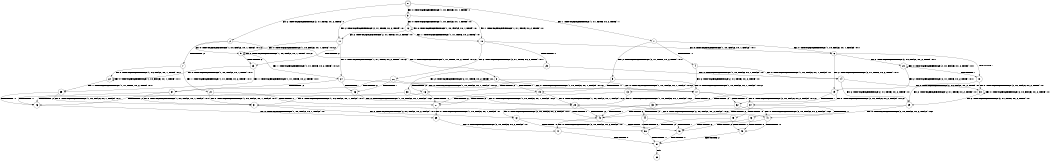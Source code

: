 digraph BCG {
size = "7, 10.5";
center = TRUE;
node [shape = circle];
0 [peripheries = 2];
0 -> 1 [label = "EX !1 !ATOMIC_EXCH_BRANCH (1, +1, TRUE, +0, 2, TRUE) !::"];
0 -> 2 [label = "EX !2 !ATOMIC_EXCH_BRANCH (2, +1, TRUE, +0, 2, TRUE) !::"];
0 -> 3 [label = "EX !0 !ATOMIC_EXCH_BRANCH (1, +0, FALSE, +0, 1, TRUE) !::"];
1 -> 4 [label = "TERMINATE !1"];
1 -> 5 [label = "EX !2 !ATOMIC_EXCH_BRANCH (2, +1, TRUE, +0, 2, TRUE) !:0:1:"];
1 -> 6 [label = "EX !0 !ATOMIC_EXCH_BRANCH (1, +0, FALSE, +0, 1, FALSE) !:0:1:"];
2 -> 7 [label = "TERMINATE !2"];
2 -> 8 [label = "EX !1 !ATOMIC_EXCH_BRANCH (1, +1, TRUE, +0, 2, TRUE) !:0:1:2:"];
2 -> 9 [label = "EX !0 !ATOMIC_EXCH_BRANCH (1, +0, FALSE, +0, 1, TRUE) !:0:1:2:"];
3 -> 10 [label = "EX !1 !ATOMIC_EXCH_BRANCH (1, +1, TRUE, +0, 2, TRUE) !:0:"];
3 -> 11 [label = "EX !2 !ATOMIC_EXCH_BRANCH (2, +1, TRUE, +0, 2, TRUE) !:0:"];
3 -> 12 [label = "EX !0 !ATOMIC_EXCH_BRANCH (1, +0, FALSE, +0, 1, TRUE) !:0:"];
4 -> 13 [label = "EX !2 !ATOMIC_EXCH_BRANCH (2, +1, TRUE, +0, 2, TRUE) !:0:"];
4 -> 14 [label = "EX !0 !ATOMIC_EXCH_BRANCH (1, +0, FALSE, +0, 1, FALSE) !:0:"];
5 -> 15 [label = "TERMINATE !1"];
5 -> 16 [label = "TERMINATE !2"];
5 -> 17 [label = "EX !0 !ATOMIC_EXCH_BRANCH (1, +0, FALSE, +0, 1, FALSE) !:0:1:2:"];
6 -> 18 [label = "TERMINATE !1"];
6 -> 19 [label = "EX !2 !ATOMIC_EXCH_BRANCH (2, +1, TRUE, +0, 2, TRUE) !:0:1:"];
6 -> 20 [label = "EX !0 !ATOMIC_EXCH_BRANCH (2, +0, FALSE, +0, 2, TRUE) !:0:1:"];
7 -> 21 [label = "EX !1 !ATOMIC_EXCH_BRANCH (1, +1, TRUE, +0, 2, TRUE) !:0:1:"];
7 -> 22 [label = "EX !0 !ATOMIC_EXCH_BRANCH (1, +0, FALSE, +0, 1, TRUE) !:0:1:"];
8 -> 15 [label = "TERMINATE !1"];
8 -> 16 [label = "TERMINATE !2"];
8 -> 17 [label = "EX !0 !ATOMIC_EXCH_BRANCH (1, +0, FALSE, +0, 1, FALSE) !:0:1:2:"];
9 -> 23 [label = "TERMINATE !2"];
9 -> 24 [label = "EX !1 !ATOMIC_EXCH_BRANCH (1, +1, TRUE, +0, 2, TRUE) !:0:1:2:"];
9 -> 9 [label = "EX !0 !ATOMIC_EXCH_BRANCH (1, +0, FALSE, +0, 1, TRUE) !:0:1:2:"];
10 -> 25 [label = "TERMINATE !1"];
10 -> 26 [label = "EX !2 !ATOMIC_EXCH_BRANCH (2, +1, TRUE, +0, 2, TRUE) !:0:1:"];
10 -> 6 [label = "EX !0 !ATOMIC_EXCH_BRANCH (1, +0, FALSE, +0, 1, FALSE) !:0:1:"];
11 -> 23 [label = "TERMINATE !2"];
11 -> 24 [label = "EX !1 !ATOMIC_EXCH_BRANCH (1, +1, TRUE, +0, 2, TRUE) !:0:1:2:"];
11 -> 9 [label = "EX !0 !ATOMIC_EXCH_BRANCH (1, +0, FALSE, +0, 1, TRUE) !:0:1:2:"];
12 -> 10 [label = "EX !1 !ATOMIC_EXCH_BRANCH (1, +1, TRUE, +0, 2, TRUE) !:0:"];
12 -> 11 [label = "EX !2 !ATOMIC_EXCH_BRANCH (2, +1, TRUE, +0, 2, TRUE) !:0:"];
12 -> 12 [label = "EX !0 !ATOMIC_EXCH_BRANCH (1, +0, FALSE, +0, 1, TRUE) !:0:"];
13 -> 27 [label = "TERMINATE !2"];
13 -> 28 [label = "EX !0 !ATOMIC_EXCH_BRANCH (1, +0, FALSE, +0, 1, FALSE) !:0:2:"];
14 -> 29 [label = "EX !2 !ATOMIC_EXCH_BRANCH (2, +1, TRUE, +0, 2, TRUE) !:0:"];
14 -> 30 [label = "EX !0 !ATOMIC_EXCH_BRANCH (2, +0, FALSE, +0, 2, TRUE) !:0:"];
15 -> 27 [label = "TERMINATE !2"];
15 -> 28 [label = "EX !0 !ATOMIC_EXCH_BRANCH (1, +0, FALSE, +0, 1, FALSE) !:0:2:"];
16 -> 27 [label = "TERMINATE !1"];
16 -> 31 [label = "EX !0 !ATOMIC_EXCH_BRANCH (1, +0, FALSE, +0, 1, FALSE) !:0:1:"];
17 -> 32 [label = "TERMINATE !1"];
17 -> 33 [label = "TERMINATE !2"];
17 -> 34 [label = "EX !0 !ATOMIC_EXCH_BRANCH (2, +0, FALSE, +0, 2, FALSE) !:0:1:2:"];
18 -> 29 [label = "EX !2 !ATOMIC_EXCH_BRANCH (2, +1, TRUE, +0, 2, TRUE) !:0:"];
18 -> 30 [label = "EX !0 !ATOMIC_EXCH_BRANCH (2, +0, FALSE, +0, 2, TRUE) !:0:"];
19 -> 32 [label = "TERMINATE !1"];
19 -> 33 [label = "TERMINATE !2"];
19 -> 34 [label = "EX !0 !ATOMIC_EXCH_BRANCH (2, +0, FALSE, +0, 2, FALSE) !:0:1:2:"];
20 -> 18 [label = "TERMINATE !1"];
20 -> 19 [label = "EX !2 !ATOMIC_EXCH_BRANCH (2, +1, TRUE, +0, 2, TRUE) !:0:1:"];
20 -> 20 [label = "EX !0 !ATOMIC_EXCH_BRANCH (2, +0, FALSE, +0, 2, TRUE) !:0:1:"];
21 -> 27 [label = "TERMINATE !1"];
21 -> 31 [label = "EX !0 !ATOMIC_EXCH_BRANCH (1, +0, FALSE, +0, 1, FALSE) !:0:1:"];
22 -> 35 [label = "EX !1 !ATOMIC_EXCH_BRANCH (1, +1, TRUE, +0, 2, TRUE) !:0:1:"];
22 -> 22 [label = "EX !0 !ATOMIC_EXCH_BRANCH (1, +0, FALSE, +0, 1, TRUE) !:0:1:"];
23 -> 35 [label = "EX !1 !ATOMIC_EXCH_BRANCH (1, +1, TRUE, +0, 2, TRUE) !:0:1:"];
23 -> 22 [label = "EX !0 !ATOMIC_EXCH_BRANCH (1, +0, FALSE, +0, 1, TRUE) !:0:1:"];
24 -> 36 [label = "TERMINATE !1"];
24 -> 37 [label = "TERMINATE !2"];
24 -> 17 [label = "EX !0 !ATOMIC_EXCH_BRANCH (1, +0, FALSE, +0, 1, FALSE) !:0:1:2:"];
25 -> 38 [label = "EX !2 !ATOMIC_EXCH_BRANCH (2, +1, TRUE, +0, 2, TRUE) !:0:"];
25 -> 14 [label = "EX !0 !ATOMIC_EXCH_BRANCH (1, +0, FALSE, +0, 1, FALSE) !:0:"];
26 -> 36 [label = "TERMINATE !1"];
26 -> 37 [label = "TERMINATE !2"];
26 -> 17 [label = "EX !0 !ATOMIC_EXCH_BRANCH (1, +0, FALSE, +0, 1, FALSE) !:0:1:2:"];
27 -> 39 [label = "EX !0 !ATOMIC_EXCH_BRANCH (1, +0, FALSE, +0, 1, FALSE) !:0:"];
28 -> 40 [label = "TERMINATE !2"];
28 -> 41 [label = "EX !0 !ATOMIC_EXCH_BRANCH (2, +0, FALSE, +0, 2, FALSE) !:0:2:"];
29 -> 40 [label = "TERMINATE !2"];
29 -> 41 [label = "EX !0 !ATOMIC_EXCH_BRANCH (2, +0, FALSE, +0, 2, FALSE) !:0:2:"];
30 -> 29 [label = "EX !2 !ATOMIC_EXCH_BRANCH (2, +1, TRUE, +0, 2, TRUE) !:0:"];
30 -> 30 [label = "EX !0 !ATOMIC_EXCH_BRANCH (2, +0, FALSE, +0, 2, TRUE) !:0:"];
31 -> 40 [label = "TERMINATE !1"];
31 -> 42 [label = "EX !0 !ATOMIC_EXCH_BRANCH (2, +0, FALSE, +0, 2, FALSE) !:0:1:"];
32 -> 40 [label = "TERMINATE !2"];
32 -> 41 [label = "EX !0 !ATOMIC_EXCH_BRANCH (2, +0, FALSE, +0, 2, FALSE) !:0:2:"];
33 -> 40 [label = "TERMINATE !1"];
33 -> 42 [label = "EX !0 !ATOMIC_EXCH_BRANCH (2, +0, FALSE, +0, 2, FALSE) !:0:1:"];
34 -> 43 [label = "TERMINATE !1"];
34 -> 44 [label = "TERMINATE !2"];
34 -> 45 [label = "TERMINATE !0"];
35 -> 46 [label = "TERMINATE !1"];
35 -> 31 [label = "EX !0 !ATOMIC_EXCH_BRANCH (1, +0, FALSE, +0, 1, FALSE) !:0:1:"];
36 -> 46 [label = "TERMINATE !2"];
36 -> 28 [label = "EX !0 !ATOMIC_EXCH_BRANCH (1, +0, FALSE, +0, 1, FALSE) !:0:2:"];
37 -> 46 [label = "TERMINATE !1"];
37 -> 31 [label = "EX !0 !ATOMIC_EXCH_BRANCH (1, +0, FALSE, +0, 1, FALSE) !:0:1:"];
38 -> 46 [label = "TERMINATE !2"];
38 -> 28 [label = "EX !0 !ATOMIC_EXCH_BRANCH (1, +0, FALSE, +0, 1, FALSE) !:0:2:"];
39 -> 47 [label = "EX !0 !ATOMIC_EXCH_BRANCH (2, +0, FALSE, +0, 2, FALSE) !:0:"];
40 -> 47 [label = "EX !0 !ATOMIC_EXCH_BRANCH (2, +0, FALSE, +0, 2, FALSE) !:0:"];
41 -> 48 [label = "TERMINATE !2"];
41 -> 49 [label = "TERMINATE !0"];
42 -> 48 [label = "TERMINATE !1"];
42 -> 50 [label = "TERMINATE !0"];
43 -> 48 [label = "TERMINATE !2"];
43 -> 49 [label = "TERMINATE !0"];
44 -> 48 [label = "TERMINATE !1"];
44 -> 50 [label = "TERMINATE !0"];
45 -> 49 [label = "TERMINATE !1"];
45 -> 50 [label = "TERMINATE !2"];
46 -> 39 [label = "EX !0 !ATOMIC_EXCH_BRANCH (1, +0, FALSE, +0, 1, FALSE) !:0:"];
47 -> 51 [label = "TERMINATE !0"];
48 -> 51 [label = "TERMINATE !0"];
49 -> 51 [label = "TERMINATE !2"];
50 -> 51 [label = "TERMINATE !1"];
51 -> 52 [label = "exit"];
}
